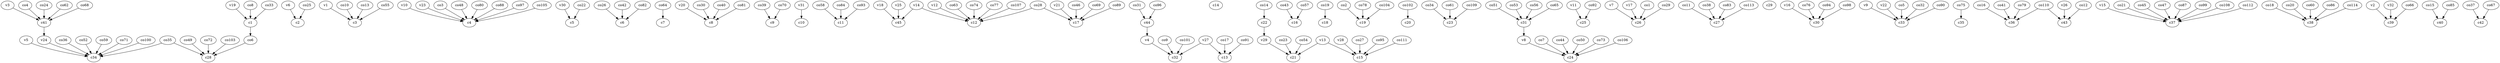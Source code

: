 strict digraph  {
c1;
c2;
c3;
c4;
c5;
c6;
c7;
c8;
c9;
c10;
c11;
c12;
c13;
c14;
c15;
c16;
c17;
c18;
c19;
c20;
c21;
c22;
c23;
c24;
c25;
c26;
c27;
c28;
c29;
c30;
c31;
c32;
c33;
c34;
c35;
c36;
c37;
c38;
c39;
c40;
c41;
c42;
c43;
c44;
c45;
v1;
v2;
v3;
v4;
v5;
v6;
v7;
v8;
v9;
v10;
v11;
v12;
v13;
v14;
v15;
v16;
v17;
v18;
v19;
v20;
v21;
v22;
v23;
v24;
v25;
v26;
v27;
v28;
v29;
v30;
v31;
v32;
co1;
co2;
co3;
co4;
co5;
co6;
co7;
co8;
co9;
co10;
co11;
co12;
co13;
co14;
co15;
co16;
co17;
co18;
co19;
co20;
co21;
co22;
co23;
co24;
co25;
co26;
co27;
co28;
co29;
co30;
co31;
co32;
co33;
co34;
co35;
co36;
co37;
co38;
co39;
co40;
co41;
co42;
co43;
co44;
co45;
co46;
co47;
co48;
co49;
co50;
co51;
co52;
co53;
co54;
co55;
co56;
co57;
co58;
co59;
co60;
co61;
co62;
co63;
co64;
co65;
co66;
co67;
co68;
co69;
co70;
co71;
co72;
co73;
co74;
co75;
co76;
co77;
co78;
co79;
co80;
co81;
co82;
co83;
co84;
co85;
co86;
co87;
co88;
co89;
co90;
co91;
co92;
co93;
co94;
co95;
co96;
co97;
co98;
co99;
co100;
co101;
co102;
co103;
co104;
co105;
co106;
co107;
co108;
co109;
co110;
co111;
co112;
co113;
co114;
c1 -> co6  [weight=1];
c22 -> v29  [weight=1];
c31 -> v8  [weight=1];
c41 -> v24  [weight=1];
c44 -> v4  [weight=1];
v1 -> c3  [weight=1];
v2 -> c39  [weight=1];
v3 -> c41  [weight=1];
v4 -> c32  [weight=1];
v5 -> c34  [weight=1];
v6 -> c2  [weight=1];
v7 -> c26  [weight=1];
v8 -> c24  [weight=1];
v9 -> c33  [weight=1];
v10 -> c4  [weight=1];
v11 -> c25  [weight=1];
v12 -> c12  [weight=1];
v13 -> c15  [weight=1];
v13 -> c21  [weight=1];
v14 -> c12  [weight=1];
v14 -> c45  [weight=1];
v15 -> c37  [weight=1];
v16 -> c30  [weight=1];
v17 -> c26  [weight=1];
v18 -> c45  [weight=1];
v19 -> c1  [weight=1];
v20 -> c8  [weight=1];
v21 -> c17  [weight=1];
v22 -> c33  [weight=1];
v23 -> c4  [weight=1];
v24 -> c34  [weight=1];
v25 -> c45  [weight=1];
v26 -> c43  [weight=1];
v27 -> c32  [weight=1];
v27 -> c13  [weight=1];
v28 -> c15  [weight=1];
v29 -> c21  [weight=1];
v30 -> c5  [weight=1];
v31 -> c10  [weight=1];
v32 -> c39  [weight=1];
co1 -> c26  [weight=1];
co2 -> c19  [weight=1];
co3 -> c4  [weight=1];
co4 -> c41  [weight=1];
co5 -> c33  [weight=1];
co6 -> c28  [weight=1];
co7 -> c24  [weight=1];
co8 -> c1  [weight=1];
co9 -> c32  [weight=1];
co10 -> c3  [weight=1];
co11 -> c27  [weight=1];
co12 -> c43  [weight=1];
co13 -> c3  [weight=1];
co14 -> c22  [weight=1];
co15 -> c40  [weight=1];
co16 -> c36  [weight=1];
co17 -> c13  [weight=1];
co18 -> c38  [weight=1];
co19 -> c18  [weight=1];
co20 -> c38  [weight=1];
co21 -> c37  [weight=1];
co22 -> c5  [weight=1];
co23 -> c21  [weight=1];
co24 -> c41  [weight=1];
co25 -> c2  [weight=1];
co26 -> c6  [weight=1];
co27 -> c15  [weight=1];
co28 -> c12  [weight=1];
co28 -> c17  [weight=1];
co29 -> c26  [weight=1];
co30 -> c8  [weight=1];
co31 -> c44  [weight=1];
co32 -> c33  [weight=1];
co33 -> c1  [weight=1];
co34 -> c23  [weight=1];
co35 -> c28  [weight=1];
co35 -> c34  [weight=1];
co36 -> c34  [weight=1];
co37 -> c42  [weight=1];
co38 -> c27  [weight=1];
co39 -> c9  [weight=1];
co40 -> c8  [weight=1];
co41 -> c36  [weight=1];
co42 -> c6  [weight=1];
co43 -> c16  [weight=1];
co44 -> c24  [weight=1];
co45 -> c37  [weight=1];
co46 -> c17  [weight=1];
co47 -> c37  [weight=1];
co48 -> c4  [weight=1];
co49 -> c28  [weight=1];
co50 -> c24  [weight=1];
co51 -> c31  [weight=1];
co52 -> c34  [weight=1];
co53 -> c31  [weight=1];
co54 -> c21  [weight=1];
co55 -> c3  [weight=1];
co56 -> c31  [weight=1];
co57 -> c16  [weight=1];
co58 -> c11  [weight=1];
co59 -> c34  [weight=1];
co60 -> c38  [weight=1];
co61 -> c23  [weight=1];
co62 -> c41  [weight=1];
co63 -> c12  [weight=1];
co64 -> c7  [weight=1];
co65 -> c31  [weight=1];
co66 -> c39  [weight=1];
co67 -> c42  [weight=1];
co68 -> c41  [weight=1];
co69 -> c17  [weight=1];
co70 -> c9  [weight=1];
co71 -> c34  [weight=1];
co72 -> c28  [weight=1];
co73 -> c24  [weight=1];
co74 -> c12  [weight=1];
co75 -> c35  [weight=1];
co76 -> c30  [weight=1];
co77 -> c12  [weight=1];
co78 -> c19  [weight=1];
co79 -> c36  [weight=1];
co80 -> c4  [weight=1];
co81 -> c8  [weight=1];
co82 -> c6  [weight=1];
co83 -> c27  [weight=1];
co84 -> c11  [weight=1];
co85 -> c40  [weight=1];
co86 -> c38  [weight=1];
co87 -> c37  [weight=1];
co88 -> c4  [weight=1];
co89 -> c17  [weight=1];
co90 -> c33  [weight=1];
co91 -> c13  [weight=1];
co92 -> c25  [weight=1];
co93 -> c11  [weight=1];
co94 -> c30  [weight=1];
co95 -> c15  [weight=1];
co96 -> c44  [weight=1];
co97 -> c4  [weight=1];
co98 -> c30  [weight=1];
co99 -> c37  [weight=1];
co100 -> c34  [weight=1];
co101 -> c32  [weight=1];
co102 -> c20  [weight=1];
co103 -> c28  [weight=1];
co104 -> c19  [weight=1];
co105 -> c4  [weight=1];
co106 -> c24  [weight=1];
co107 -> c12  [weight=1];
co108 -> c37  [weight=1];
co109 -> c23  [weight=1];
co110 -> c36  [weight=1];
co110 -> c43  [weight=1];
co111 -> c15  [weight=1];
co112 -> c37  [weight=1];
co113 -> c27  [weight=1];
co114 -> c38  [weight=1];
}
